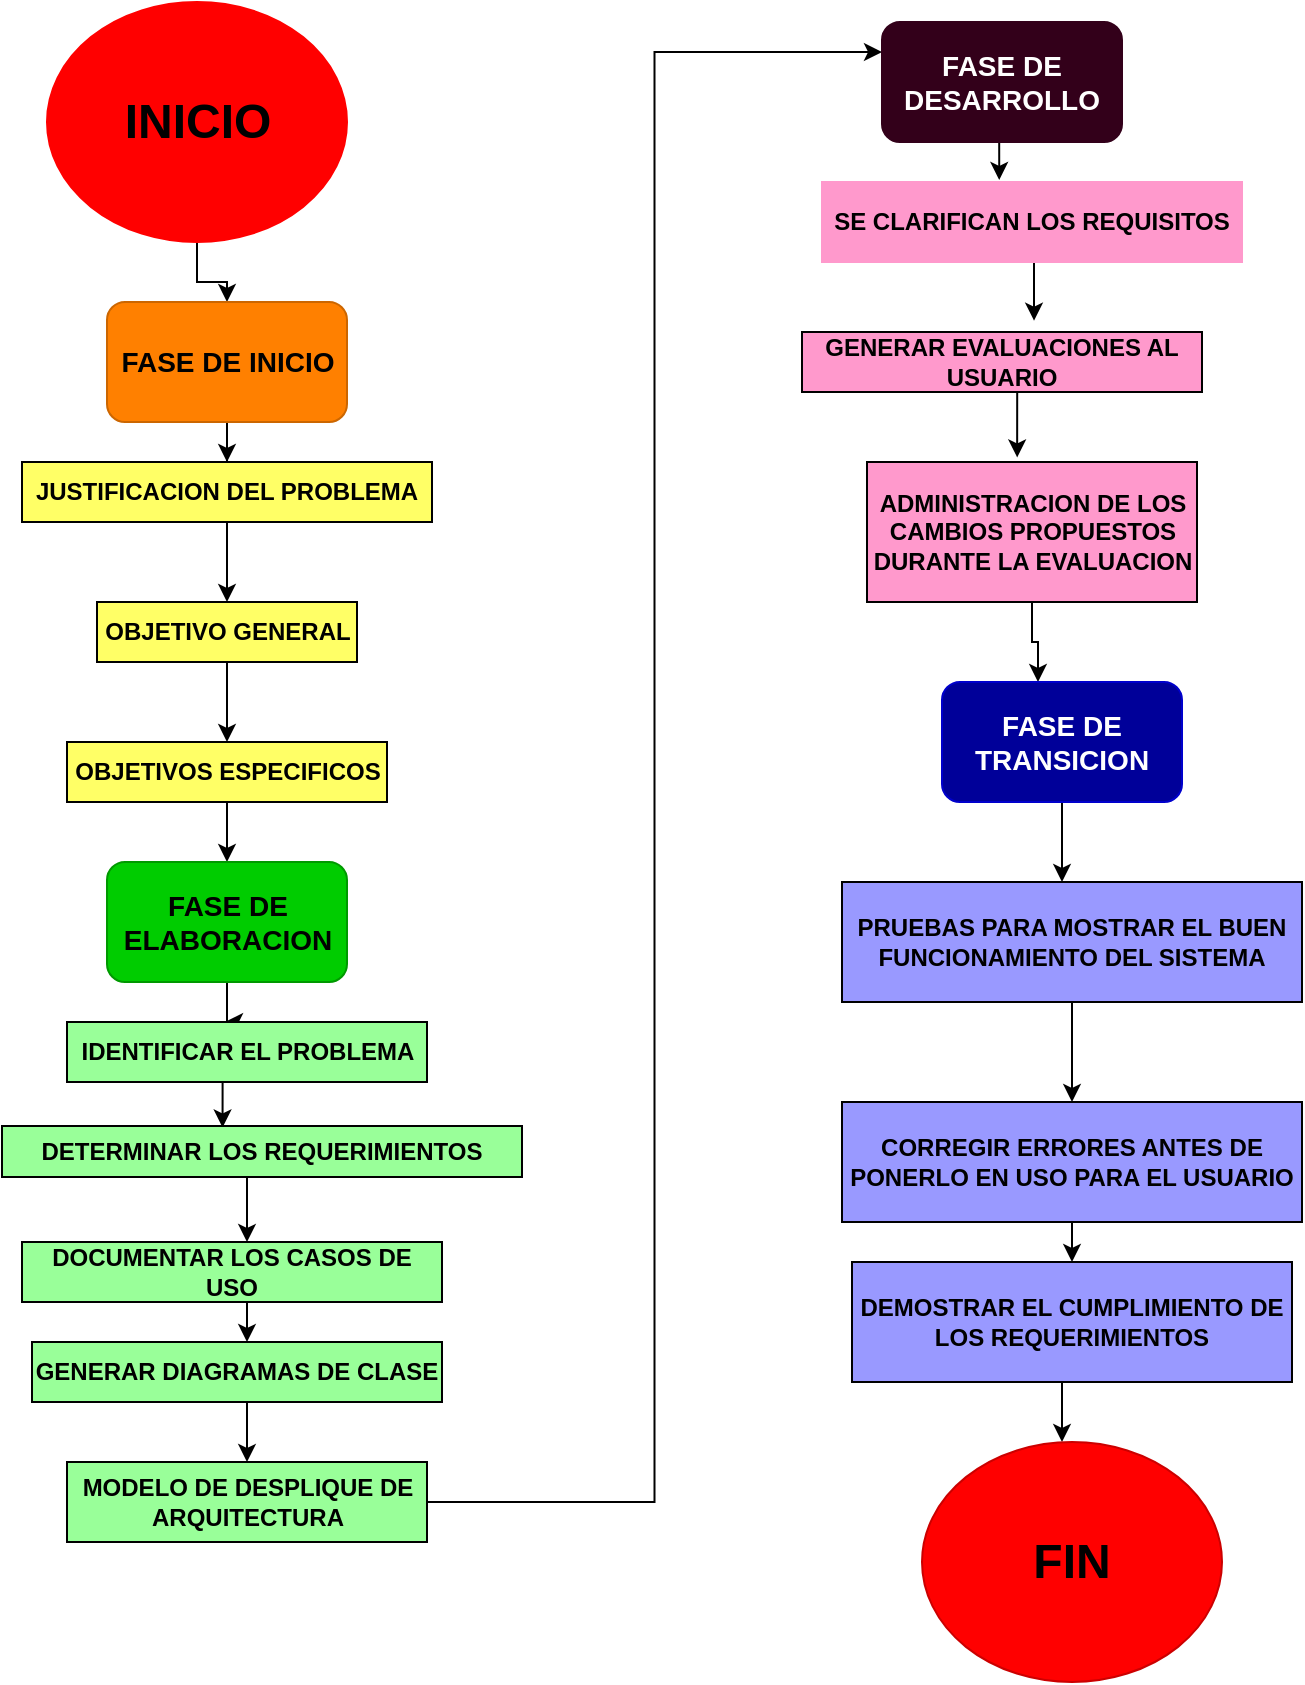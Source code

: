 <mxfile version="14.2.4" type="embed">
    <diagram id="uQN-W44prHRB6-lRqa9m" name="Page-2">
        <mxGraphModel dx="1698" dy="956" grid="1" gridSize="10" guides="1" tooltips="1" connect="1" arrows="1" fold="1" page="1" pageScale="1" pageWidth="827" pageHeight="1169" math="0" shadow="0">
            <root>
                <mxCell id="NUfYsJ7XfHScJ9GCm9ru-0"/>
                <mxCell id="NUfYsJ7XfHScJ9GCm9ru-1" parent="NUfYsJ7XfHScJ9GCm9ru-0"/>
                <mxCell id="cXgiWnwHSas3HjjmOqCm-4" style="edgeStyle=orthogonalEdgeStyle;rounded=0;orthogonalLoop=1;jettySize=auto;html=1;exitX=0.5;exitY=1;exitDx=0;exitDy=0;fontSize=14;fontColor=#FFFFFF;" parent="NUfYsJ7XfHScJ9GCm9ru-1" source="NUfYsJ7XfHScJ9GCm9ru-2" edge="1" target="NUfYsJ7XfHScJ9GCm9ru-3">
                    <mxGeometry relative="1" as="geometry">
                        <mxPoint x="467.5" y="160" as="targetPoint"/>
                    </mxGeometry>
                </mxCell>
                <mxCell id="NUfYsJ7XfHScJ9GCm9ru-2" value="&lt;font style=&quot;font-size: 24px&quot;&gt;INICIO&lt;/font&gt;" style="ellipse;whiteSpace=wrap;html=1;fillColor=#FF0000;fontStyle=1;fontColor=#000000;strokeColor=#FF0000;" parent="NUfYsJ7XfHScJ9GCm9ru-1" vertex="1">
                    <mxGeometry x="112.5" width="150" height="120" as="geometry"/>
                </mxCell>
                <mxCell id="cXgiWnwHSas3HjjmOqCm-5" style="edgeStyle=orthogonalEdgeStyle;rounded=0;orthogonalLoop=1;jettySize=auto;html=1;entryX=0.5;entryY=0;entryDx=0;entryDy=0;fontSize=14;fontColor=#FFFFFF;" parent="NUfYsJ7XfHScJ9GCm9ru-1" source="NUfYsJ7XfHScJ9GCm9ru-3" target="NUfYsJ7XfHScJ9GCm9ru-6" edge="1">
                    <mxGeometry relative="1" as="geometry"/>
                </mxCell>
                <mxCell id="NUfYsJ7XfHScJ9GCm9ru-3" value="&lt;span style=&quot;font-size: 14px;&quot;&gt;FASE DE INICIO&lt;/span&gt;" style="rounded=1;whiteSpace=wrap;html=1;fillColor=#FF8000;fontStyle=1;fontColor=#000000;fontSize=14;strokeColor=#CC6600;" parent="NUfYsJ7XfHScJ9GCm9ru-1" vertex="1">
                    <mxGeometry x="142.5" y="150" width="120" height="60" as="geometry"/>
                </mxCell>
                <mxCell id="cXgiWnwHSas3HjjmOqCm-7" style="edgeStyle=orthogonalEdgeStyle;rounded=0;orthogonalLoop=1;jettySize=auto;html=1;fontSize=14;fontColor=#FFFFFF;entryX=0.5;entryY=0;entryDx=0;entryDy=0;" parent="NUfYsJ7XfHScJ9GCm9ru-1" source="NUfYsJ7XfHScJ9GCm9ru-4" edge="1" target="NUfYsJ7XfHScJ9GCm9ru-5">
                    <mxGeometry relative="1" as="geometry">
                        <mxPoint x="477.5" y="420" as="targetPoint"/>
                    </mxGeometry>
                </mxCell>
                <mxCell id="NUfYsJ7XfHScJ9GCm9ru-4" value="OBJETIVO GENERAL" style="rounded=0;whiteSpace=wrap;html=1;fillColor=#FFFF66;fontStyle=1;fontColor=#000000;" parent="NUfYsJ7XfHScJ9GCm9ru-1" vertex="1">
                    <mxGeometry x="137.5" y="300" width="130" height="30" as="geometry"/>
                </mxCell>
                <mxCell id="cXgiWnwHSas3HjjmOqCm-8" style="edgeStyle=orthogonalEdgeStyle;rounded=0;orthogonalLoop=1;jettySize=auto;html=1;exitX=0.5;exitY=1;exitDx=0;exitDy=0;entryX=0.5;entryY=0;entryDx=0;entryDy=0;fontSize=14;fontColor=#FFFFFF;" parent="NUfYsJ7XfHScJ9GCm9ru-1" source="NUfYsJ7XfHScJ9GCm9ru-5" target="NUfYsJ7XfHScJ9GCm9ru-7" edge="1">
                    <mxGeometry relative="1" as="geometry"/>
                </mxCell>
                <mxCell id="NUfYsJ7XfHScJ9GCm9ru-5" value="OBJETIVOS ESPECIFICOS" style="rounded=0;whiteSpace=wrap;html=1;fillColor=#FFFF66;fontStyle=1;fontColor=#000000;" parent="NUfYsJ7XfHScJ9GCm9ru-1" vertex="1">
                    <mxGeometry x="122.5" y="370" width="160" height="30" as="geometry"/>
                </mxCell>
                <mxCell id="cXgiWnwHSas3HjjmOqCm-6" style="edgeStyle=orthogonalEdgeStyle;rounded=0;orthogonalLoop=1;jettySize=auto;html=1;fontSize=14;fontColor=#FFFFFF;" parent="NUfYsJ7XfHScJ9GCm9ru-1" source="NUfYsJ7XfHScJ9GCm9ru-6" edge="1" target="NUfYsJ7XfHScJ9GCm9ru-4">
                    <mxGeometry relative="1" as="geometry">
                        <mxPoint x="482.5" y="340" as="targetPoint"/>
                    </mxGeometry>
                </mxCell>
                <mxCell id="NUfYsJ7XfHScJ9GCm9ru-6" value="&lt;b&gt;&lt;font color=&quot;#000000&quot;&gt;JUSTIFICACION DEL PROBLEMA&lt;/font&gt;&lt;/b&gt;" style="rounded=0;whiteSpace=wrap;html=1;fillColor=#FFFF66;strokeColor=#000000;" parent="NUfYsJ7XfHScJ9GCm9ru-1" vertex="1">
                    <mxGeometry x="100" y="230" width="205" height="30" as="geometry"/>
                </mxCell>
                <mxCell id="cXgiWnwHSas3HjjmOqCm-9" style="edgeStyle=orthogonalEdgeStyle;rounded=0;orthogonalLoop=1;jettySize=auto;html=1;entryX=0.439;entryY=0.011;entryDx=0;entryDy=0;entryPerimeter=0;fontSize=14;fontColor=#FFFFFF;" parent="NUfYsJ7XfHScJ9GCm9ru-1" source="NUfYsJ7XfHScJ9GCm9ru-7" target="NUfYsJ7XfHScJ9GCm9ru-8" edge="1">
                    <mxGeometry relative="1" as="geometry"/>
                </mxCell>
                <mxCell id="NUfYsJ7XfHScJ9GCm9ru-7" value="FASE DE ELABORACION" style="rounded=1;whiteSpace=wrap;html=1;fillColor=#00CC00;fontStyle=1;fontColor=#000000;fontSize=14;strokeColor=#009900;" parent="NUfYsJ7XfHScJ9GCm9ru-1" vertex="1">
                    <mxGeometry x="142.5" y="430" width="120" height="60" as="geometry"/>
                </mxCell>
                <mxCell id="cXgiWnwHSas3HjjmOqCm-10" style="edgeStyle=orthogonalEdgeStyle;rounded=0;orthogonalLoop=1;jettySize=auto;html=1;exitX=0.5;exitY=1;exitDx=0;exitDy=0;entryX=0.453;entryY=0.039;entryDx=0;entryDy=0;entryPerimeter=0;fontSize=14;fontColor=#FFFFFF;" parent="NUfYsJ7XfHScJ9GCm9ru-1" source="NUfYsJ7XfHScJ9GCm9ru-8" edge="1">
                    <mxGeometry relative="1" as="geometry">
                        <mxPoint x="200.28" y="562.745" as="targetPoint"/>
                    </mxGeometry>
                </mxCell>
                <mxCell id="NUfYsJ7XfHScJ9GCm9ru-8" value="IDENTIFICAR EL PROBLEMA" style="rounded=0;whiteSpace=wrap;html=1;fillColor=#99FF99;fontStyle=1;fontColor=#000000;" parent="NUfYsJ7XfHScJ9GCm9ru-1" vertex="1">
                    <mxGeometry x="122.5" y="510" width="180" height="30" as="geometry"/>
                </mxCell>
                <mxCell id="cXgiWnwHSas3HjjmOqCm-22" style="edgeStyle=orthogonalEdgeStyle;rounded=0;orthogonalLoop=1;jettySize=auto;html=1;exitX=0.5;exitY=1;exitDx=0;exitDy=0;entryX=0.5;entryY=0;entryDx=0;entryDy=0;fontSize=14;fontColor=#FFFFFF;" parent="NUfYsJ7XfHScJ9GCm9ru-1" source="NUfYsJ7XfHScJ9GCm9ru-9" target="NUfYsJ7XfHScJ9GCm9ru-19" edge="1">
                    <mxGeometry relative="1" as="geometry"/>
                </mxCell>
                <mxCell id="NUfYsJ7XfHScJ9GCm9ru-9" value="CORREGIR ERRORES ANTES DE PONERLO EN USO PARA EL USUARIO" style="rounded=0;whiteSpace=wrap;html=1;fillColor=#9999FF;fontStyle=1;fontColor=#000000;" parent="NUfYsJ7XfHScJ9GCm9ru-1" vertex="1">
                    <mxGeometry x="510" y="550" width="230" height="60" as="geometry"/>
                </mxCell>
                <mxCell id="cXgiWnwHSas3HjjmOqCm-15" style="edgeStyle=orthogonalEdgeStyle;rounded=0;orthogonalLoop=1;jettySize=auto;html=1;entryX=0;entryY=0.25;entryDx=0;entryDy=0;fontSize=14;fontColor=#FFFFFF;" parent="NUfYsJ7XfHScJ9GCm9ru-1" source="NUfYsJ7XfHScJ9GCm9ru-10" target="NUfYsJ7XfHScJ9GCm9ru-16" edge="1">
                    <mxGeometry relative="1" as="geometry"/>
                </mxCell>
                <mxCell id="NUfYsJ7XfHScJ9GCm9ru-10" value="MODELO DE DESPLIQUE DE ARQUITECTURA" style="rounded=0;whiteSpace=wrap;html=1;fillColor=#99FF99;fontStyle=1;fontColor=#000000;" parent="NUfYsJ7XfHScJ9GCm9ru-1" vertex="1">
                    <mxGeometry x="122.5" y="730" width="180" height="40" as="geometry"/>
                </mxCell>
                <mxCell id="cXgiWnwHSas3HjjmOqCm-13" style="edgeStyle=orthogonalEdgeStyle;rounded=0;orthogonalLoop=1;jettySize=auto;html=1;exitX=0.5;exitY=1;exitDx=0;exitDy=0;entryX=0.5;entryY=0;entryDx=0;entryDy=0;fontSize=14;fontColor=#FFFFFF;" parent="NUfYsJ7XfHScJ9GCm9ru-1" target="NUfYsJ7XfHScJ9GCm9ru-10" edge="1">
                    <mxGeometry relative="1" as="geometry">
                        <mxPoint x="212.5" y="700" as="sourcePoint"/>
                    </mxGeometry>
                </mxCell>
                <mxCell id="NUfYsJ7XfHScJ9GCm9ru-11" value="GENERAR DIAGRAMAS DE CLASE" style="rounded=0;whiteSpace=wrap;html=1;fillColor=#99FF99;fontStyle=1;fontColor=#000000;" parent="NUfYsJ7XfHScJ9GCm9ru-1" vertex="1">
                    <mxGeometry x="105" y="670" width="205" height="30" as="geometry"/>
                </mxCell>
                <mxCell id="cXgiWnwHSas3HjjmOqCm-21" style="edgeStyle=orthogonalEdgeStyle;rounded=0;orthogonalLoop=1;jettySize=auto;html=1;exitX=0.5;exitY=1;exitDx=0;exitDy=0;fontSize=14;fontColor=#FFFFFF;" parent="NUfYsJ7XfHScJ9GCm9ru-1" source="NUfYsJ7XfHScJ9GCm9ru-12" edge="1">
                    <mxGeometry relative="1" as="geometry">
                        <mxPoint x="625" y="550" as="targetPoint"/>
                    </mxGeometry>
                </mxCell>
                <mxCell id="NUfYsJ7XfHScJ9GCm9ru-12" value="PRUEBAS PARA MOSTRAR EL BUEN FUNCIONAMIENTO DEL SISTEMA" style="rounded=0;whiteSpace=wrap;html=1;fillColor=#9999FF;fontStyle=1;fontColor=#000000;" parent="NUfYsJ7XfHScJ9GCm9ru-1" vertex="1">
                    <mxGeometry x="510" y="440" width="230" height="60" as="geometry"/>
                </mxCell>
                <mxCell id="cXgiWnwHSas3HjjmOqCm-14" style="edgeStyle=orthogonalEdgeStyle;rounded=0;orthogonalLoop=1;jettySize=auto;html=1;exitX=0.5;exitY=1;exitDx=0;exitDy=0;entryX=0.5;entryY=0;entryDx=0;entryDy=0;fontSize=14;fontColor=#FFFFFF;" parent="NUfYsJ7XfHScJ9GCm9ru-1" edge="1">
                    <mxGeometry relative="1" as="geometry">
                        <mxPoint x="217.5" y="650" as="sourcePoint"/>
                        <mxPoint x="212.5" y="670" as="targetPoint"/>
                    </mxGeometry>
                </mxCell>
                <mxCell id="NUfYsJ7XfHScJ9GCm9ru-14" value="DOCUMENTAR LOS CASOS DE USO" style="rounded=0;whiteSpace=wrap;html=1;fillColor=#99FF99;fontStyle=1;fontColor=#000000;" parent="NUfYsJ7XfHScJ9GCm9ru-1" vertex="1">
                    <mxGeometry x="100" y="620" width="210" height="30" as="geometry"/>
                </mxCell>
                <mxCell id="cXgiWnwHSas3HjjmOqCm-11" style="edgeStyle=orthogonalEdgeStyle;rounded=0;orthogonalLoop=1;jettySize=auto;html=1;exitX=0.5;exitY=1;exitDx=0;exitDy=0;fontSize=14;fontColor=#FFFFFF;" parent="NUfYsJ7XfHScJ9GCm9ru-1" edge="1">
                    <mxGeometry relative="1" as="geometry">
                        <mxPoint x="212.5" y="620" as="targetPoint"/>
                        <mxPoint x="212.5" y="587.25" as="sourcePoint"/>
                    </mxGeometry>
                </mxCell>
                <mxCell id="NUfYsJ7XfHScJ9GCm9ru-15" value="DETERMINAR LOS REQUERIMIENTOS" style="rounded=0;whiteSpace=wrap;html=1;fillColor=#99FF99;fontStyle=1;fontColor=#000000;" parent="NUfYsJ7XfHScJ9GCm9ru-1" vertex="1">
                    <mxGeometry x="90" y="562" width="260" height="25.5" as="geometry"/>
                </mxCell>
                <mxCell id="cXgiWnwHSas3HjjmOqCm-16" style="edgeStyle=orthogonalEdgeStyle;rounded=0;orthogonalLoop=1;jettySize=auto;html=1;exitX=0.5;exitY=1;exitDx=0;exitDy=0;entryX=0.422;entryY=-0.025;entryDx=0;entryDy=0;entryPerimeter=0;fontSize=14;fontColor=#FFFFFF;" parent="NUfYsJ7XfHScJ9GCm9ru-1" source="NUfYsJ7XfHScJ9GCm9ru-16" target="NUfYsJ7XfHScJ9GCm9ru-22" edge="1">
                    <mxGeometry relative="1" as="geometry"/>
                </mxCell>
                <mxCell id="NUfYsJ7XfHScJ9GCm9ru-16" value="FASE DE DESARROLLO" style="rounded=1;whiteSpace=wrap;html=1;fillColor=#33001A;fontStyle=1;fontSize=14;fontColor=#FFFFFF;strokeColor=#33001A;" parent="NUfYsJ7XfHScJ9GCm9ru-1" vertex="1">
                    <mxGeometry x="530" y="10" width="120" height="60" as="geometry"/>
                </mxCell>
                <mxCell id="cXgiWnwHSas3HjjmOqCm-23" style="edgeStyle=orthogonalEdgeStyle;rounded=0;orthogonalLoop=1;jettySize=auto;html=1;exitX=0.5;exitY=1;exitDx=0;exitDy=0;entryX=0.5;entryY=0;entryDx=0;entryDy=0;fontSize=14;fontColor=#FFFFFF;" parent="NUfYsJ7XfHScJ9GCm9ru-1" source="NUfYsJ7XfHScJ9GCm9ru-19" edge="1">
                    <mxGeometry relative="1" as="geometry">
                        <mxPoint x="620" y="720" as="targetPoint"/>
                    </mxGeometry>
                </mxCell>
                <mxCell id="NUfYsJ7XfHScJ9GCm9ru-19" value="DEMOSTRAR EL CUMPLIMIENTO DE LOS REQUERIMIENTOS" style="rounded=0;whiteSpace=wrap;html=1;fillColor=#9999FF;fontStyle=1;fontColor=#000000;" parent="NUfYsJ7XfHScJ9GCm9ru-1" vertex="1">
                    <mxGeometry x="515" y="630" width="220" height="60" as="geometry"/>
                </mxCell>
                <mxCell id="cXgiWnwHSas3HjjmOqCm-19" style="edgeStyle=orthogonalEdgeStyle;rounded=0;orthogonalLoop=1;jettySize=auto;html=1;exitX=0.5;exitY=1;exitDx=0;exitDy=0;entryX=0.4;entryY=0;entryDx=0;entryDy=0;entryPerimeter=0;fontSize=14;fontColor=#FFFFFF;" parent="NUfYsJ7XfHScJ9GCm9ru-1" source="NUfYsJ7XfHScJ9GCm9ru-20" target="NUfYsJ7XfHScJ9GCm9ru-23" edge="1">
                    <mxGeometry relative="1" as="geometry"/>
                </mxCell>
                <mxCell id="NUfYsJ7XfHScJ9GCm9ru-20" value="ADMINISTRACION DE LOS CAMBIOS PROPUESTOS DURANTE LA EVALUACION" style="rounded=0;whiteSpace=wrap;html=1;fillColor=#FF99CC;fontStyle=1;fontColor=#000000;" parent="NUfYsJ7XfHScJ9GCm9ru-1" vertex="1">
                    <mxGeometry x="522.5" y="230" width="165" height="70" as="geometry"/>
                </mxCell>
                <mxCell id="cXgiWnwHSas3HjjmOqCm-18" style="edgeStyle=orthogonalEdgeStyle;rounded=0;orthogonalLoop=1;jettySize=auto;html=1;exitX=0.5;exitY=1;exitDx=0;exitDy=0;entryX=0.455;entryY=-0.033;entryDx=0;entryDy=0;entryPerimeter=0;fontSize=14;fontColor=#FFFFFF;" parent="NUfYsJ7XfHScJ9GCm9ru-1" source="NUfYsJ7XfHScJ9GCm9ru-21" target="NUfYsJ7XfHScJ9GCm9ru-20" edge="1">
                    <mxGeometry relative="1" as="geometry"/>
                </mxCell>
                <mxCell id="NUfYsJ7XfHScJ9GCm9ru-21" value="GENERAR EVALUACIONES AL USUARIO" style="rounded=0;whiteSpace=wrap;html=1;fillColor=#FF99CC;fontStyle=1;fontColor=#000000;" parent="NUfYsJ7XfHScJ9GCm9ru-1" vertex="1">
                    <mxGeometry x="490" y="165" width="200" height="30" as="geometry"/>
                </mxCell>
                <mxCell id="cXgiWnwHSas3HjjmOqCm-17" style="edgeStyle=orthogonalEdgeStyle;rounded=0;orthogonalLoop=1;jettySize=auto;html=1;exitX=0.5;exitY=1;exitDx=0;exitDy=0;entryX=0.58;entryY=-0.189;entryDx=0;entryDy=0;entryPerimeter=0;fontSize=14;fontColor=#FFFFFF;" parent="NUfYsJ7XfHScJ9GCm9ru-1" source="NUfYsJ7XfHScJ9GCm9ru-22" target="NUfYsJ7XfHScJ9GCm9ru-21" edge="1">
                    <mxGeometry relative="1" as="geometry"/>
                </mxCell>
                <mxCell id="NUfYsJ7XfHScJ9GCm9ru-22" value="SE CLARIFICAN LOS REQUISITOS" style="rounded=0;whiteSpace=wrap;html=1;fillColor=#FF99CC;fontStyle=1;fontColor=#000000;strokeColor=#FF99CC;" parent="NUfYsJ7XfHScJ9GCm9ru-1" vertex="1">
                    <mxGeometry x="500" y="90" width="210" height="40" as="geometry"/>
                </mxCell>
                <mxCell id="cXgiWnwHSas3HjjmOqCm-20" style="edgeStyle=orthogonalEdgeStyle;rounded=0;orthogonalLoop=1;jettySize=auto;html=1;exitX=0.5;exitY=1;exitDx=0;exitDy=0;fontSize=14;fontColor=#FFFFFF;" parent="NUfYsJ7XfHScJ9GCm9ru-1" source="NUfYsJ7XfHScJ9GCm9ru-23" edge="1">
                    <mxGeometry relative="1" as="geometry">
                        <mxPoint x="620" y="440" as="targetPoint"/>
                    </mxGeometry>
                </mxCell>
                <mxCell id="NUfYsJ7XfHScJ9GCm9ru-23" value="FASE DE TRANSICION" style="rounded=1;whiteSpace=wrap;html=1;fillColor=#000099;fontStyle=1;fontSize=14;fontColor=#FFFFFF;strokeColor=#0000CC;" parent="NUfYsJ7XfHScJ9GCm9ru-1" vertex="1">
                    <mxGeometry x="560" y="340" width="120" height="60" as="geometry"/>
                </mxCell>
                <mxCell id="cXgiWnwHSas3HjjmOqCm-3" value="&lt;font style=&quot;font-size: 24px&quot;&gt;FIN&lt;/font&gt;" style="ellipse;whiteSpace=wrap;html=1;fillColor=#FF0000;fontStyle=1;fontColor=#000000;strokeColor=#CC0000;" parent="NUfYsJ7XfHScJ9GCm9ru-1" vertex="1">
                    <mxGeometry x="550" y="720" width="150" height="120" as="geometry"/>
                </mxCell>
                <mxCell id="3" style="edgeStyle=orthogonalEdgeStyle;rounded=0;orthogonalLoop=1;jettySize=auto;html=1;exitX=0.5;exitY=1;exitDx=0;exitDy=0;" edge="1" parent="NUfYsJ7XfHScJ9GCm9ru-1" source="NUfYsJ7XfHScJ9GCm9ru-14" target="NUfYsJ7XfHScJ9GCm9ru-14">
                    <mxGeometry relative="1" as="geometry"/>
                </mxCell>
            </root>
        </mxGraphModel>
    </diagram>
</mxfile>